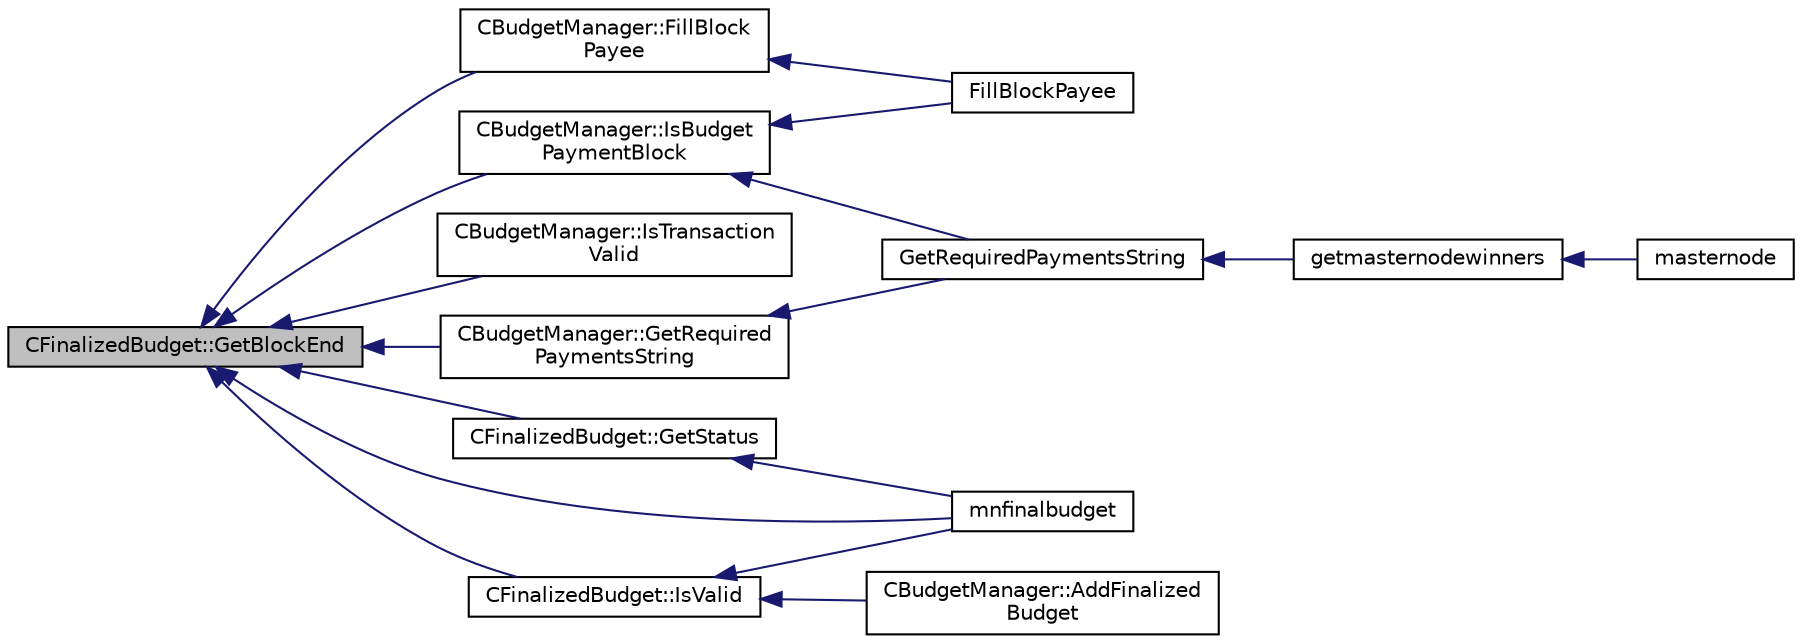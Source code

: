digraph "CFinalizedBudget::GetBlockEnd"
{
  edge [fontname="Helvetica",fontsize="10",labelfontname="Helvetica",labelfontsize="10"];
  node [fontname="Helvetica",fontsize="10",shape=record];
  rankdir="LR";
  Node17 [label="CFinalizedBudget::GetBlockEnd",height=0.2,width=0.4,color="black", fillcolor="grey75", style="filled", fontcolor="black"];
  Node17 -> Node18 [dir="back",color="midnightblue",fontsize="10",style="solid",fontname="Helvetica"];
  Node18 [label="CBudgetManager::FillBlock\lPayee",height=0.2,width=0.4,color="black", fillcolor="white", style="filled",URL="$class_c_budget_manager.html#aa52f3ff6c434fa5bf1a9e40d41bf4ade"];
  Node18 -> Node19 [dir="back",color="midnightblue",fontsize="10",style="solid",fontname="Helvetica"];
  Node19 [label="FillBlockPayee",height=0.2,width=0.4,color="black", fillcolor="white", style="filled",URL="$masternode-payments_8h.html#a2bd3aae33d7ebbea97792d1f1abfff03"];
  Node17 -> Node20 [dir="back",color="midnightblue",fontsize="10",style="solid",fontname="Helvetica"];
  Node20 [label="CBudgetManager::IsBudget\lPaymentBlock",height=0.2,width=0.4,color="black", fillcolor="white", style="filled",URL="$class_c_budget_manager.html#a1011c9399df614e09f77d87ebe4f7bca"];
  Node20 -> Node19 [dir="back",color="midnightblue",fontsize="10",style="solid",fontname="Helvetica"];
  Node20 -> Node21 [dir="back",color="midnightblue",fontsize="10",style="solid",fontname="Helvetica"];
  Node21 [label="GetRequiredPaymentsString",height=0.2,width=0.4,color="black", fillcolor="white", style="filled",URL="$masternode-payments_8h.html#a7828ab0b9a1302db35b658f727b260e1"];
  Node21 -> Node22 [dir="back",color="midnightblue",fontsize="10",style="solid",fontname="Helvetica"];
  Node22 [label="getmasternodewinners",height=0.2,width=0.4,color="black", fillcolor="white", style="filled",URL="$rpcmasternode_8cpp.html#a35582999650d0aa49b5d99299ea6770f"];
  Node22 -> Node23 [dir="back",color="midnightblue",fontsize="10",style="solid",fontname="Helvetica"];
  Node23 [label="masternode",height=0.2,width=0.4,color="black", fillcolor="white", style="filled",URL="$rpcmasternode_8cpp.html#a30609e443aeb47c29ed0878d16b1b5e1"];
  Node17 -> Node24 [dir="back",color="midnightblue",fontsize="10",style="solid",fontname="Helvetica"];
  Node24 [label="CBudgetManager::IsTransaction\lValid",height=0.2,width=0.4,color="black", fillcolor="white", style="filled",URL="$class_c_budget_manager.html#a1ad65c9d6a743371c0033abf623a291f"];
  Node17 -> Node25 [dir="back",color="midnightblue",fontsize="10",style="solid",fontname="Helvetica"];
  Node25 [label="CBudgetManager::GetRequired\lPaymentsString",height=0.2,width=0.4,color="black", fillcolor="white", style="filled",URL="$class_c_budget_manager.html#aa7df3137c4b407fdbb474fcf602a67a5"];
  Node25 -> Node21 [dir="back",color="midnightblue",fontsize="10",style="solid",fontname="Helvetica"];
  Node17 -> Node26 [dir="back",color="midnightblue",fontsize="10",style="solid",fontname="Helvetica"];
  Node26 [label="CFinalizedBudget::GetStatus",height=0.2,width=0.4,color="black", fillcolor="white", style="filled",URL="$class_c_finalized_budget.html#a9a6fbb2d494342fb6d1c48a98d7cc856"];
  Node26 -> Node27 [dir="back",color="midnightblue",fontsize="10",style="solid",fontname="Helvetica"];
  Node27 [label="mnfinalbudget",height=0.2,width=0.4,color="black", fillcolor="white", style="filled",URL="$rpcmasternode-budget_8cpp.html#a9377cde49f5b62904aafb46d7d3c5e7c"];
  Node17 -> Node28 [dir="back",color="midnightblue",fontsize="10",style="solid",fontname="Helvetica"];
  Node28 [label="CFinalizedBudget::IsValid",height=0.2,width=0.4,color="black", fillcolor="white", style="filled",URL="$class_c_finalized_budget.html#ae91a3b63f88979a2cf5252b91b9f339d"];
  Node28 -> Node29 [dir="back",color="midnightblue",fontsize="10",style="solid",fontname="Helvetica"];
  Node29 [label="CBudgetManager::AddFinalized\lBudget",height=0.2,width=0.4,color="black", fillcolor="white", style="filled",URL="$class_c_budget_manager.html#a3639ad9a2b26e5d7611f55bbb79723d7"];
  Node28 -> Node27 [dir="back",color="midnightblue",fontsize="10",style="solid",fontname="Helvetica"];
  Node17 -> Node27 [dir="back",color="midnightblue",fontsize="10",style="solid",fontname="Helvetica"];
}
